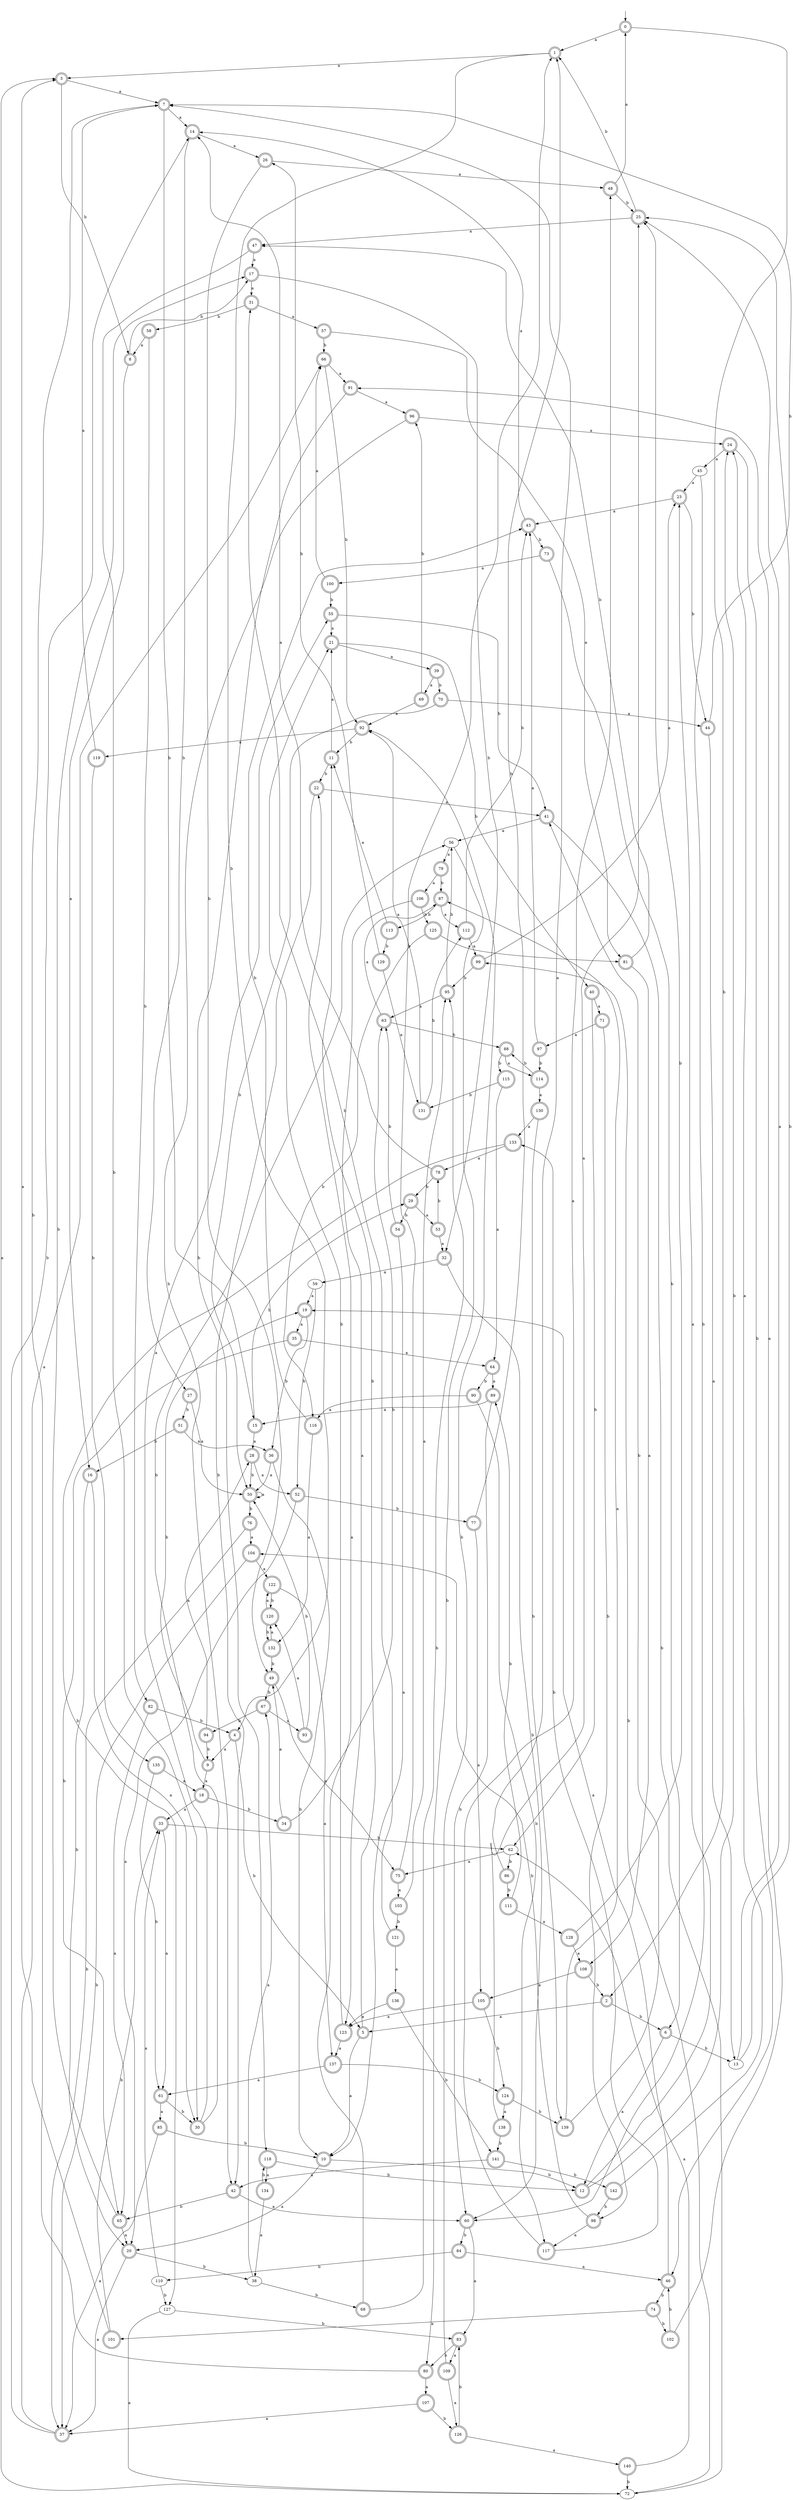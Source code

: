 digraph RandomDFA {
  __start0 [label="", shape=none];
  __start0 -> 0 [label=""];
  0 [shape=circle] [shape=doublecircle]
  0 -> 1 [label="a"]
  0 -> 2 [label="b"]
  1 [shape=doublecircle]
  1 -> 3 [label="a"]
  1 -> 4 [label="b"]
  2 [shape=doublecircle]
  2 -> 5 [label="a"]
  2 -> 6 [label="b"]
  3 [shape=doublecircle]
  3 -> 7 [label="a"]
  3 -> 8 [label="b"]
  4 [shape=doublecircle]
  4 -> 9 [label="a"]
  4 -> 5 [label="b"]
  5 [shape=doublecircle]
  5 -> 10 [label="a"]
  5 -> 11 [label="b"]
  6 [shape=doublecircle]
  6 -> 12 [label="a"]
  6 -> 13 [label="b"]
  7 [shape=doublecircle]
  7 -> 14 [label="a"]
  7 -> 15 [label="b"]
  8 [shape=doublecircle]
  8 -> 16 [label="a"]
  8 -> 17 [label="b"]
  9 [shape=doublecircle]
  9 -> 18 [label="a"]
  9 -> 19 [label="b"]
  10 [shape=doublecircle]
  10 -> 20 [label="a"]
  10 -> 12 [label="b"]
  11 [shape=doublecircle]
  11 -> 21 [label="a"]
  11 -> 22 [label="b"]
  12 [shape=doublecircle]
  12 -> 23 [label="a"]
  12 -> 24 [label="b"]
  13
  13 -> 25 [label="a"]
  13 -> 25 [label="b"]
  14 [shape=doublecircle]
  14 -> 26 [label="a"]
  14 -> 27 [label="b"]
  15 [shape=doublecircle]
  15 -> 28 [label="a"]
  15 -> 29 [label="b"]
  16 [shape=doublecircle]
  16 -> 30 [label="a"]
  16 -> 20 [label="b"]
  17 [shape=doublecircle]
  17 -> 31 [label="a"]
  17 -> 32 [label="b"]
  18 [shape=doublecircle]
  18 -> 33 [label="a"]
  18 -> 34 [label="b"]
  19 [shape=doublecircle]
  19 -> 35 [label="a"]
  19 -> 36 [label="b"]
  20 [shape=doublecircle]
  20 -> 37 [label="a"]
  20 -> 38 [label="b"]
  21 [shape=doublecircle]
  21 -> 39 [label="a"]
  21 -> 40 [label="b"]
  22 [shape=doublecircle]
  22 -> 41 [label="a"]
  22 -> 42 [label="b"]
  23 [shape=doublecircle]
  23 -> 43 [label="a"]
  23 -> 44 [label="b"]
  24 [shape=doublecircle]
  24 -> 45 [label="a"]
  24 -> 46 [label="b"]
  25 [shape=doublecircle]
  25 -> 47 [label="a"]
  25 -> 1 [label="b"]
  26 [shape=doublecircle]
  26 -> 48 [label="a"]
  26 -> 49 [label="b"]
  27 [shape=doublecircle]
  27 -> 50 [label="a"]
  27 -> 51 [label="b"]
  28 [shape=doublecircle]
  28 -> 52 [label="a"]
  28 -> 50 [label="b"]
  29 [shape=doublecircle]
  29 -> 53 [label="a"]
  29 -> 54 [label="b"]
  30 [shape=doublecircle]
  30 -> 55 [label="a"]
  30 -> 56 [label="b"]
  31 [shape=doublecircle]
  31 -> 57 [label="a"]
  31 -> 58 [label="b"]
  32 [shape=doublecircle]
  32 -> 59 [label="a"]
  32 -> 60 [label="b"]
  33 [shape=doublecircle]
  33 -> 61 [label="a"]
  33 -> 62 [label="b"]
  34 [shape=doublecircle]
  34 -> 49 [label="a"]
  34 -> 63 [label="b"]
  35 [shape=doublecircle]
  35 -> 64 [label="a"]
  35 -> 65 [label="b"]
  36 [shape=doublecircle]
  36 -> 50 [label="a"]
  36 -> 10 [label="b"]
  37 [shape=doublecircle]
  37 -> 66 [label="a"]
  37 -> 14 [label="b"]
  38
  38 -> 67 [label="a"]
  38 -> 68 [label="b"]
  39 [shape=doublecircle]
  39 -> 69 [label="a"]
  39 -> 70 [label="b"]
  40 [shape=doublecircle]
  40 -> 71 [label="a"]
  40 -> 62 [label="b"]
  41 [shape=doublecircle]
  41 -> 56 [label="a"]
  41 -> 72 [label="b"]
  42 [shape=doublecircle]
  42 -> 60 [label="a"]
  42 -> 65 [label="b"]
  43 [shape=doublecircle]
  43 -> 14 [label="a"]
  43 -> 73 [label="b"]
  44 [shape=doublecircle]
  44 -> 13 [label="a"]
  44 -> 7 [label="b"]
  45
  45 -> 23 [label="a"]
  45 -> 60 [label="b"]
  46 [shape=doublecircle]
  46 -> 19 [label="a"]
  46 -> 74 [label="b"]
  47 [shape=doublecircle]
  47 -> 17 [label="a"]
  47 -> 30 [label="b"]
  48 [shape=doublecircle]
  48 -> 0 [label="a"]
  48 -> 25 [label="b"]
  49 [shape=doublecircle]
  49 -> 75 [label="a"]
  49 -> 67 [label="b"]
  50 [shape=doublecircle]
  50 -> 50 [label="a"]
  50 -> 76 [label="b"]
  51 [shape=doublecircle]
  51 -> 36 [label="a"]
  51 -> 16 [label="b"]
  52 [shape=doublecircle]
  52 -> 20 [label="a"]
  52 -> 77 [label="b"]
  53 [shape=doublecircle]
  53 -> 32 [label="a"]
  53 -> 78 [label="b"]
  54 [shape=doublecircle]
  54 -> 10 [label="a"]
  54 -> 63 [label="b"]
  55 [shape=doublecircle]
  55 -> 21 [label="a"]
  55 -> 41 [label="b"]
  56
  56 -> 79 [label="a"]
  56 -> 80 [label="b"]
  57 [shape=doublecircle]
  57 -> 81 [label="a"]
  57 -> 66 [label="b"]
  58 [shape=doublecircle]
  58 -> 8 [label="a"]
  58 -> 82 [label="b"]
  59
  59 -> 19 [label="a"]
  59 -> 52 [label="b"]
  60 [shape=doublecircle]
  60 -> 83 [label="a"]
  60 -> 84 [label="b"]
  61 [shape=doublecircle]
  61 -> 85 [label="a"]
  61 -> 30 [label="b"]
  62
  62 -> 75 [label="a"]
  62 -> 86 [label="b"]
  63 [shape=doublecircle]
  63 -> 87 [label="a"]
  63 -> 88 [label="b"]
  64 [shape=doublecircle]
  64 -> 89 [label="a"]
  64 -> 90 [label="b"]
  65 [shape=doublecircle]
  65 -> 20 [label="a"]
  65 -> 17 [label="b"]
  66 [shape=doublecircle]
  66 -> 91 [label="a"]
  66 -> 92 [label="b"]
  67 [shape=doublecircle]
  67 -> 93 [label="a"]
  67 -> 94 [label="b"]
  68 [shape=doublecircle]
  68 -> 22 [label="a"]
  68 -> 95 [label="b"]
  69 [shape=doublecircle]
  69 -> 92 [label="a"]
  69 -> 96 [label="b"]
  70 [shape=doublecircle]
  70 -> 44 [label="a"]
  70 -> 50 [label="b"]
  71 [shape=doublecircle]
  71 -> 97 [label="a"]
  71 -> 98 [label="b"]
  72
  72 -> 3 [label="a"]
  72 -> 99 [label="b"]
  73 [shape=doublecircle]
  73 -> 100 [label="a"]
  73 -> 6 [label="b"]
  74 [shape=doublecircle]
  74 -> 101 [label="a"]
  74 -> 102 [label="b"]
  75 [shape=doublecircle]
  75 -> 103 [label="a"]
  75 -> 1 [label="b"]
  76 [shape=doublecircle]
  76 -> 104 [label="a"]
  76 -> 37 [label="b"]
  77 [shape=doublecircle]
  77 -> 105 [label="a"]
  77 -> 1 [label="b"]
  78 [shape=doublecircle]
  78 -> 14 [label="a"]
  78 -> 29 [label="b"]
  79 [shape=doublecircle]
  79 -> 106 [label="a"]
  79 -> 87 [label="b"]
  80 [shape=doublecircle]
  80 -> 107 [label="a"]
  80 -> 7 [label="b"]
  81 [shape=doublecircle]
  81 -> 108 [label="a"]
  81 -> 47 [label="b"]
  82 [shape=doublecircle]
  82 -> 65 [label="a"]
  82 -> 4 [label="b"]
  83 [shape=doublecircle]
  83 -> 109 [label="a"]
  83 -> 80 [label="b"]
  84 [shape=doublecircle]
  84 -> 46 [label="a"]
  84 -> 110 [label="b"]
  85 [shape=doublecircle]
  85 -> 37 [label="a"]
  85 -> 10 [label="b"]
  86 [shape=doublecircle]
  86 -> 7 [label="a"]
  86 -> 111 [label="b"]
  87 [shape=doublecircle]
  87 -> 112 [label="a"]
  87 -> 113 [label="b"]
  88 [shape=doublecircle]
  88 -> 114 [label="a"]
  88 -> 115 [label="b"]
  89 [shape=doublecircle]
  89 -> 15 [label="a"]
  89 -> 60 [label="b"]
  90 [shape=doublecircle]
  90 -> 116 [label="a"]
  90 -> 117 [label="b"]
  91 [shape=doublecircle]
  91 -> 96 [label="a"]
  91 -> 118 [label="b"]
  92 [shape=doublecircle]
  92 -> 119 [label="a"]
  92 -> 11 [label="b"]
  93 [shape=doublecircle]
  93 -> 120 [label="a"]
  93 -> 50 [label="b"]
  94 [shape=doublecircle]
  94 -> 28 [label="a"]
  94 -> 9 [label="b"]
  95 [shape=doublecircle]
  95 -> 63 [label="a"]
  95 -> 56 [label="b"]
  96 [shape=doublecircle]
  96 -> 24 [label="a"]
  96 -> 42 [label="b"]
  97 [shape=doublecircle]
  97 -> 43 [label="a"]
  97 -> 114 [label="b"]
  98 [shape=doublecircle]
  98 -> 117 [label="a"]
  98 -> 104 [label="b"]
  99 [shape=doublecircle]
  99 -> 23 [label="a"]
  99 -> 95 [label="b"]
  100 [shape=doublecircle]
  100 -> 66 [label="a"]
  100 -> 55 [label="b"]
  101 [shape=doublecircle]
  101 -> 3 [label="a"]
  101 -> 33 [label="b"]
  102 [shape=doublecircle]
  102 -> 91 [label="a"]
  102 -> 46 [label="b"]
  103 [shape=doublecircle]
  103 -> 95 [label="a"]
  103 -> 121 [label="b"]
  104 [shape=doublecircle]
  104 -> 122 [label="a"]
  104 -> 37 [label="b"]
  105 [shape=doublecircle]
  105 -> 123 [label="a"]
  105 -> 124 [label="b"]
  106 [shape=doublecircle]
  106 -> 123 [label="a"]
  106 -> 125 [label="b"]
  107 [shape=doublecircle]
  107 -> 37 [label="a"]
  107 -> 126 [label="b"]
  108 [shape=doublecircle]
  108 -> 105 [label="a"]
  108 -> 2 [label="b"]
  109 [shape=doublecircle]
  109 -> 126 [label="a"]
  109 -> 92 [label="b"]
  110
  110 -> 33 [label="a"]
  110 -> 127 [label="b"]
  111 [shape=doublecircle]
  111 -> 128 [label="a"]
  111 -> 89 [label="b"]
  112 [shape=doublecircle]
  112 -> 99 [label="a"]
  112 -> 43 [label="b"]
  113 [shape=doublecircle]
  113 -> 11 [label="a"]
  113 -> 129 [label="b"]
  114 [shape=doublecircle]
  114 -> 130 [label="a"]
  114 -> 88 [label="b"]
  115 [shape=doublecircle]
  115 -> 64 [label="a"]
  115 -> 131 [label="b"]
  116 [shape=doublecircle]
  116 -> 132 [label="a"]
  116 -> 43 [label="b"]
  117 [shape=doublecircle]
  117 -> 48 [label="a"]
  117 -> 133 [label="b"]
  118 [shape=doublecircle]
  118 -> 134 [label="a"]
  118 -> 12 [label="b"]
  119 [shape=doublecircle]
  119 -> 7 [label="a"]
  119 -> 135 [label="b"]
  120 [shape=doublecircle]
  120 -> 122 [label="a"]
  120 -> 132 [label="b"]
  121 [shape=doublecircle]
  121 -> 136 [label="a"]
  121 -> 31 [label="b"]
  122 [shape=doublecircle]
  122 -> 137 [label="a"]
  122 -> 120 [label="b"]
  123 [shape=doublecircle]
  123 -> 137 [label="a"]
  123 -> 21 [label="b"]
  124 [shape=doublecircle]
  124 -> 138 [label="a"]
  124 -> 139 [label="b"]
  125 [shape=doublecircle]
  125 -> 81 [label="a"]
  125 -> 116 [label="b"]
  126 [shape=doublecircle]
  126 -> 140 [label="a"]
  126 -> 83 [label="b"]
  127
  127 -> 72 [label="a"]
  127 -> 83 [label="b"]
  128 [shape=doublecircle]
  128 -> 108 [label="a"]
  128 -> 25 [label="b"]
  129 [shape=doublecircle]
  129 -> 131 [label="a"]
  129 -> 26 [label="b"]
  130 [shape=doublecircle]
  130 -> 133 [label="a"]
  130 -> 139 [label="b"]
  131 [shape=doublecircle]
  131 -> 92 [label="a"]
  131 -> 112 [label="b"]
  132 [shape=doublecircle]
  132 -> 120 [label="a"]
  132 -> 49 [label="b"]
  133 [shape=doublecircle]
  133 -> 78 [label="a"]
  133 -> 127 [label="b"]
  134 [shape=doublecircle]
  134 -> 38 [label="a"]
  134 -> 118 [label="b"]
  135 [shape=doublecircle]
  135 -> 18 [label="a"]
  135 -> 61 [label="b"]
  136 [shape=doublecircle]
  136 -> 123 [label="a"]
  136 -> 141 [label="b"]
  137 [shape=doublecircle]
  137 -> 61 [label="a"]
  137 -> 124 [label="b"]
  138 [shape=doublecircle]
  138 -> 25 [label="a"]
  138 -> 141 [label="b"]
  139 [shape=doublecircle]
  139 -> 87 [label="a"]
  139 -> 41 [label="b"]
  140 [shape=doublecircle]
  140 -> 62 [label="a"]
  140 -> 72 [label="b"]
  141 [shape=doublecircle]
  141 -> 42 [label="a"]
  141 -> 142 [label="b"]
  142 [shape=doublecircle]
  142 -> 24 [label="a"]
  142 -> 98 [label="b"]
}
